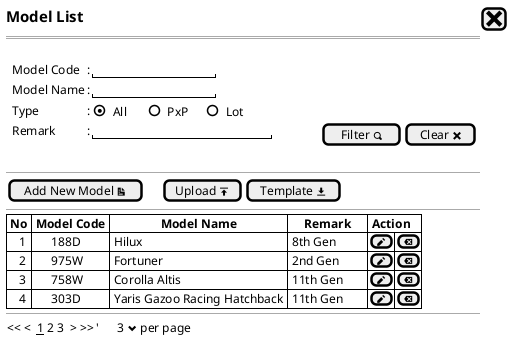 @startsalt
{
  <size:15><b>Model List |[<size:25><&x>]|*
  ==
  .
  {
    .|Model Code        |: |"               "|*
    .|Model Name        |: |"               "|*
    .|Type              |: {(X)All      |()PxP     |   ()Lot  }*
    .|Remark            |: |"                      "|              |[Filter <&magnifying-glass>]| [Clear <&x>]|*
  }
  .
  --
  {
  [Add New Model <&document>]|.|.|.|[Upload <&data-transfer-upload>]| [Template <&data-transfer-download>]|* 
  }
  --
  {#
    | <b>No | <b>Model Code |                <b>Model Name                |<b>     Remark     |<b> Action |*|*|*
    |    1  |      188D         | Hilux                                   | 8th Gen           |[<&pencil>]|[<&delete>]|*
    |    2  |      975W         | Fortuner                                | 2nd Gen           |[<&pencil>]|[<&delete>]|*
    |    3  |      758W         | Corolla Altis                           | 11th Gen          |[<&pencil>]|[<&delete>]|*
    |    4  |      303D         | Yaris Gazoo Racing Hatchback            | 11th Gen          |[<&pencil>]|[<&delete>]|*    
  }
  --
  {
  << <  __1__ 2 3  > >>  |'      3 <&chevron-bottom> per page |*
  }

}
@endsalt
